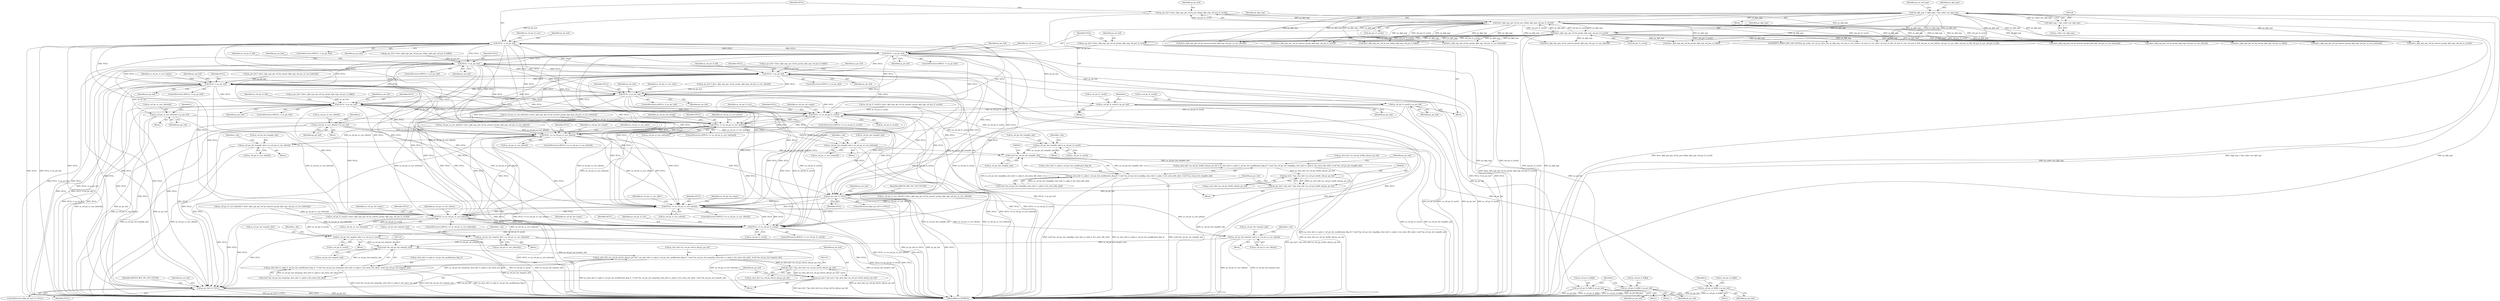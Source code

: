 digraph "0_Android_913d9e8d93d6b81bb8eac3fc2c1426651f5b259d_0@pointer" {
"1000517" [label="(Call,NULL != ps_pic_buf)"];
"1000540" [label="(Call,NULL != ps_pic_buf)"];
"1000517" [label="(Call,NULL != ps_pic_buf)"];
"1000509" [label="(Call,ps_pic_buf = ihevc_dpb_mgr_get_ref_by_poc_lsb(ps_dpb_mgr, ai4_poc_lt_curr[i]))"];
"1000511" [label="(Call,ihevc_dpb_mgr_get_ref_by_poc_lsb(ps_dpb_mgr, ai4_poc_lt_curr[i]))"];
"1000125" [label="(Call,*ps_dpb_mgr = (dpb_mgr_t *)ps_codec->pv_dpb_mgr)"];
"1000127" [label="(Call,(dpb_mgr_t *)ps_codec->pv_dpb_mgr)"];
"1000534" [label="(Call,ihevc_dpb_mgr_get_ref_by_poc(ps_dpb_mgr, ai4_poc_lt_curr[i]))"];
"1000532" [label="(Call,ps_pic_buf = ihevc_dpb_mgr_get_ref_by_poc(ps_dpb_mgr, ai4_poc_lt_curr[i]))"];
"1000525" [label="(Call,as_ref_pic_lt_curr[i] = ps_pic_buf)"];
"1000856" [label="(Call,NULL == as_ref_pic_lt_curr[i])"];
"1000772" [label="(Call,NULL == as_ref_pic_st_curr_before[i])"];
"1000787" [label="(Call,as_ref_pic_list_temp0[r_idx] = as_ref_pic_st_curr_before[i])"];
"1000918" [label="(Call,(void *)as_ref_pic_list_temp0[r_idx])"];
"1000893" [label="(Call,ps_slice_hdr->as_ref_pic_list0[r_idx].pv_pic_buf = ps_slice_hdr->s_rplm.i1_ref_pic_list_modification_flag_l0 ? (void *)as_ref_pic_list_temp0[ps_slice_hdr->s_rplm.i1_list_entry_l0[r_idx]] : (void *)as_ref_pic_list_temp0[r_idx])"];
"1000925" [label="(Call,(pic_buf_t *)ps_slice_hdr->as_ref_pic_list0[r_idx].pv_pic_buf)"];
"1000923" [label="(Call,ps_pic_buf = (pic_buf_t *)ps_slice_hdr->as_ref_pic_list0[r_idx].pv_pic_buf)"];
"1000935" [label="(Call,ps_pic_buf == NULL)"];
"1001007" [label="(Call,NULL == as_ref_pic_st_curr_after[i])"];
"1001022" [label="(Call,as_ref_pic_list_temp1[r_idx] = as_ref_pic_st_curr_after[i])"];
"1001153" [label="(Call,(void *)as_ref_pic_list_temp1[r_idx])"];
"1001128" [label="(Call,ps_slice_hdr->as_ref_pic_list1[r_idx].pv_pic_buf = ps_slice_hdr->s_rplm.i1_ref_pic_list_modification_flag_l1 ? (void *)as_ref_pic_list_temp1[ps_slice_hdr->s_rplm.i1_list_entry_l1[r_idx]] : (void *)as_ref_pic_list_temp1[r_idx])"];
"1001160" [label="(Call,(pic_buf_t *)ps_slice_hdr->as_ref_pic_list1[r_idx].pv_pic_buf)"];
"1001158" [label="(Call,ps_pic_buf = (pic_buf_t *)ps_slice_hdr->as_ref_pic_list1[r_idx].pv_pic_buf)"];
"1001170" [label="(Call,ps_pic_buf == NULL)"];
"1001136" [label="(Call,ps_slice_hdr->s_rplm.i1_ref_pic_list_modification_flag_l1 ? (void *)as_ref_pic_list_temp1[ps_slice_hdr->s_rplm.i1_list_entry_l1[r_idx]] : (void *)as_ref_pic_list_temp1[r_idx])"];
"1001049" [label="(Call,NULL == as_ref_pic_st_curr_before[i])"];
"1001064" [label="(Call,as_ref_pic_list_temp1[r_idx] = as_ref_pic_st_curr_before[i])"];
"1001091" [label="(Call,NULL == as_ref_pic_lt_curr[i])"];
"1001106" [label="(Call,as_ref_pic_list_temp1[r_idx] = as_ref_pic_lt_curr[i])"];
"1000901" [label="(Call,ps_slice_hdr->s_rplm.i1_ref_pic_list_modification_flag_l0 ? (void *)as_ref_pic_list_temp0[ps_slice_hdr->s_rplm.i1_list_entry_l0[r_idx]] : (void *)as_ref_pic_list_temp0[r_idx])"];
"1000814" [label="(Call,NULL == as_ref_pic_st_curr_after[i])"];
"1000829" [label="(Call,as_ref_pic_list_temp0[r_idx] = as_ref_pic_st_curr_after[i])"];
"1000871" [label="(Call,as_ref_pic_list_temp0[r_idx] = as_ref_pic_lt_curr[i])"];
"1000580" [label="(Call,NULL != ps_pic_buf)"];
"1000588" [label="(Call,as_ref_pic_lt_foll[i] = ps_pic_buf)"];
"1000603" [label="(Call,NULL != ps_pic_buf)"];
"1000611" [label="(Call,as_ref_pic_lt_foll[i] = ps_pic_buf)"];
"1000636" [label="(Call,NULL != ps_pic_buf)"];
"1000644" [label="(Call,as_ref_pic_st_curr_before[i] = ps_pic_buf)"];
"1000669" [label="(Call,NULL != ps_pic_buf)"];
"1000677" [label="(Call,as_ref_pic_st_curr_after[i] = ps_pic_buf)"];
"1000702" [label="(Call,NULL != ps_pic_buf)"];
"1000710" [label="(Call,as_ref_pic_st_foll[i] = ps_pic_buf)"];
"1000548" [label="(Call,as_ref_pic_lt_curr[i] = ps_pic_buf)"];
"1000679" [label="(Identifier,as_ref_pic_st_curr_after)"];
"1000539" [label="(ControlStructure,if(NULL != ps_pic_buf))"];
"1000516" [label="(ControlStructure,if(NULL != ps_pic_buf))"];
"1000660" [label="(Block,)"];
"1000927" [label="(Call,ps_slice_hdr->as_ref_pic_list0[r_idx].pv_pic_buf)"];
"1001006" [label="(ControlStructure,if(NULL == as_ref_pic_st_curr_after[i]))"];
"1001057" [label="(Identifier,as_ref_pic_st_curr_before)"];
"1000604" [label="(Identifier,NULL)"];
"1001055" [label="(Call,as_ref_pic_st_curr_before[i] = ihevc_dpb_mgr_get_ref_by_nearest_poc(ps_dpb_mgr, ai4_poc_st_curr_before[i]))"];
"1001099" [label="(Identifier,as_ref_pic_lt_curr)"];
"1001191" [label="(Call,DEBUG_PRINT_REF_LIST_POCS(i4_pic_order_cnt_val, ps_slice_hdr, ps_dpb_mgr, u4_num_st_curr_before, u4_num_st_curr_after, u4_num_st_foll, u4_num_lt_curr, u4_num_lt_foll, ai4_poc_st_curr_before, ai4_poc_st_curr_after, ai4_poc_st_foll, ai4_poc_lt_curr, ai4_poc_lt_foll))"];
"1001048" [label="(ControlStructure,if(NULL == as_ref_pic_st_curr_before[i]))"];
"1001026" [label="(Call,as_ref_pic_st_curr_after[i])"];
"1000668" [label="(ControlStructure,if(NULL != ps_pic_buf))"];
"1000714" [label="(Identifier,ps_pic_buf)"];
"1001066" [label="(Identifier,as_ref_pic_list_temp1)"];
"1000134" [label="(Identifier,ps_mv_buf_mgr)"];
"1000941" [label="(Identifier,ps_mv_buf)"];
"1000854" [label="(Block,)"];
"1000595" [label="(Call,ps_pic_buf = ihevc_dpb_mgr_get_ref_by_poc(ps_dpb_mgr, ai4_poc_lt_foll[i]))"];
"1000702" [label="(Call,NULL != ps_pic_buf)"];
"1000594" [label="(Block,)"];
"1000712" [label="(Identifier,as_ref_pic_st_foll)"];
"1000816" [label="(Call,as_ref_pic_st_curr_after[i])"];
"1001051" [label="(Call,as_ref_pic_st_curr_before[i])"];
"1000856" [label="(Call,NULL == as_ref_pic_lt_curr[i])"];
"1000512" [label="(Identifier,ps_dpb_mgr)"];
"1000782" [label="(Call,ihevc_dpb_mgr_get_ref_by_nearest_poc(ps_dpb_mgr, ai4_poc_st_curr_before[i]))"];
"1000934" [label="(ControlStructure,if(ps_pic_buf == NULL))"];
"1000659" [label="(Identifier,i)"];
"1000517" [label="(Call,NULL != ps_pic_buf)"];
"1001017" [label="(Call,ihevc_dpb_mgr_get_ref_by_nearest_poc(ps_dpb_mgr, ai4_poc_st_curr_after[i]))"];
"1000694" [label="(Call,ps_pic_buf = ihevc_dpb_mgr_get_ref_by_poc(ps_dpb_mgr, ai4_poc_st_foll[i]))"];
"1001136" [label="(Call,ps_slice_hdr->s_rplm.i1_ref_pic_list_modification_flag_l1 ? (void *)as_ref_pic_list_temp1[ps_slice_hdr->s_rplm.i1_list_entry_l1[r_idx]] : (void *)as_ref_pic_list_temp1[r_idx])"];
"1000581" [label="(Identifier,NULL)"];
"1000112" [label="(Block,)"];
"1001064" [label="(Call,as_ref_pic_list_temp1[r_idx] = as_ref_pic_st_curr_before[i])"];
"1000574" [label="(Call,ihevc_dpb_mgr_get_ref_by_poc_lsb(ps_dpb_mgr, ai4_poc_lt_foll[i]))"];
"1000500" [label="(Identifier,i)"];
"1000820" [label="(Call,as_ref_pic_st_curr_after[i] = ihevc_dpb_mgr_get_ref_by_nearest_poc(ps_dpb_mgr, ai4_poc_st_curr_after[i]))"];
"1001160" [label="(Call,(pic_buf_t *)ps_slice_hdr->as_ref_pic_list1[r_idx].pv_pic_buf)"];
"1001155" [label="(Call,as_ref_pic_list_temp1[r_idx])"];
"1000661" [label="(Call,ps_pic_buf = ihevc_dpb_mgr_get_ref_by_poc(ps_dpb_mgr, ai4_poc_st_curr_after[i]))"];
"1001158" [label="(Call,ps_pic_buf = (pic_buf_t *)ps_slice_hdr->as_ref_pic_list1[r_idx].pv_pic_buf)"];
"1000628" [label="(Call,ps_pic_buf = ihevc_dpb_mgr_get_ref_by_poc(ps_dpb_mgr, ai4_poc_st_curr_before[i]))"];
"1000704" [label="(Identifier,ps_pic_buf)"];
"1000638" [label="(Identifier,ps_pic_buf)"];
"1001097" [label="(Call,as_ref_pic_lt_curr[i] = ihevc_dpb_mgr_get_ref_by_nearest_poc(ps_dpb_mgr, ai4_poc_lt_curr[i]))"];
"1000571" [label="(Block,)"];
"1000644" [label="(Call,as_ref_pic_st_curr_before[i] = ps_pic_buf)"];
"1000935" [label="(Call,ps_pic_buf == NULL)"];
"1000701" [label="(ControlStructure,if(NULL != ps_pic_buf))"];
"1000871" [label="(Call,as_ref_pic_list_temp0[r_idx] = as_ref_pic_lt_curr[i])"];
"1000602" [label="(ControlStructure,if(NULL != ps_pic_buf))"];
"1000789" [label="(Identifier,as_ref_pic_list_temp0)"];
"1001049" [label="(Call,NULL == as_ref_pic_st_curr_before[i])"];
"1000540" [label="(Call,NULL != ps_pic_buf)"];
"1000508" [label="(Block,)"];
"1001091" [label="(Call,NULL == as_ref_pic_lt_curr[i])"];
"1001089" [label="(Block,)"];
"1000872" [label="(Call,as_ref_pic_list_temp0[r_idx])"];
"1000563" [label="(Identifier,i)"];
"1000864" [label="(Identifier,as_ref_pic_lt_curr)"];
"1000767" [label="(Identifier,r_idx)"];
"1000612" [label="(Call,as_ref_pic_lt_foll[i])"];
"1000937" [label="(Identifier,NULL)"];
"1000671" [label="(Identifier,ps_pic_buf)"];
"1000773" [label="(Identifier,NULL)"];
"1000579" [label="(ControlStructure,if(NULL != ps_pic_buf))"];
"1001086" [label="(Identifier,r_idx)"];
"1000693" [label="(Block,)"];
"1000526" [label="(Call,as_ref_pic_lt_curr[i])"];
"1000830" [label="(Call,as_ref_pic_list_temp0[r_idx])"];
"1001110" [label="(Call,as_ref_pic_lt_curr[i])"];
"1000780" [label="(Identifier,as_ref_pic_st_curr_before)"];
"1000851" [label="(Identifier,r_idx)"];
"1000920" [label="(Call,as_ref_pic_list_temp0[r_idx])"];
"1000592" [label="(Identifier,ps_pic_buf)"];
"1001162" [label="(Call,ps_slice_hdr->as_ref_pic_list1[r_idx].pv_pic_buf)"];
"1000597" [label="(Call,ihevc_dpb_mgr_get_ref_by_poc(ps_dpb_mgr, ai4_poc_lt_foll[i]))"];
"1000646" [label="(Identifier,as_ref_pic_st_curr_before)"];
"1000525" [label="(Call,as_ref_pic_lt_curr[i] = ps_pic_buf)"];
"1000813" [label="(ControlStructure,if(NULL == as_ref_pic_st_curr_after[i]))"];
"1000875" [label="(Call,as_ref_pic_lt_curr[i])"];
"1001090" [label="(ControlStructure,if(NULL == as_ref_pic_lt_curr[i]))"];
"1000894" [label="(Call,ps_slice_hdr->as_ref_pic_list0[r_idx].pv_pic_buf)"];
"1000939" [label="(Identifier,IHEVCD_REF_PIC_NOT_FOUND)"];
"1001065" [label="(Call,as_ref_pic_list_temp1[r_idx])"];
"1000692" [label="(Identifier,i)"];
"1000580" [label="(Call,NULL != ps_pic_buf)"];
"1000536" [label="(Call,ai4_poc_lt_curr[i])"];
"1000778" [label="(Call,as_ref_pic_st_curr_before[i] = ihevc_dpb_mgr_get_ref_by_nearest_poc(ps_dpb_mgr, ai4_poc_st_curr_before[i]))"];
"1001068" [label="(Call,as_ref_pic_st_curr_before[i])"];
"1001176" [label="(Identifier,ps_mv_buf)"];
"1000535" [label="(Identifier,ps_dpb_mgr)"];
"1000626" [label="(Identifier,i)"];
"1001047" [label="(Block,)"];
"1000670" [label="(Identifier,NULL)"];
"1000527" [label="(Identifier,as_ref_pic_lt_curr)"];
"1001002" [label="(Identifier,r_idx)"];
"1000533" [label="(Identifier,ps_pic_buf)"];
"1001128" [label="(Call,ps_slice_hdr->as_ref_pic_list1[r_idx].pv_pic_buf = ps_slice_hdr->s_rplm.i1_ref_pic_list_modification_flag_l1 ? (void *)as_ref_pic_list_temp1[ps_slice_hdr->s_rplm.i1_list_entry_l1[r_idx]] : (void *)as_ref_pic_list_temp1[r_idx])"];
"1000677" [label="(Call,as_ref_pic_st_curr_after[i] = ps_pic_buf)"];
"1000809" [label="(Identifier,r_idx)"];
"1000711" [label="(Call,as_ref_pic_st_foll[i])"];
"1001023" [label="(Call,as_ref_pic_list_temp1[r_idx])"];
"1000518" [label="(Identifier,NULL)"];
"1001108" [label="(Identifier,as_ref_pic_list_temp1)"];
"1001172" [label="(Identifier,NULL)"];
"1001106" [label="(Call,as_ref_pic_list_temp1[r_idx] = as_ref_pic_lt_curr[i])"];
"1000532" [label="(Call,ps_pic_buf = ihevc_dpb_mgr_get_ref_by_poc(ps_dpb_mgr, ai4_poc_lt_curr[i]))"];
"1001126" [label="(Block,)"];
"1000590" [label="(Identifier,as_ref_pic_lt_foll)"];
"1000548" [label="(Call,as_ref_pic_lt_curr[i] = ps_pic_buf)"];
"1001169" [label="(ControlStructure,if(ps_pic_buf == NULL))"];
"1000831" [label="(Identifier,as_ref_pic_list_temp0)"];
"1000588" [label="(Call,as_ref_pic_lt_foll[i] = ps_pic_buf)"];
"1000822" [label="(Identifier,as_ref_pic_st_curr_after)"];
"1000615" [label="(Identifier,ps_pic_buf)"];
"1000608" [label="(Identifier,ps_pic_buf)"];
"1000542" [label="(Identifier,ps_pic_buf)"];
"1000891" [label="(Block,)"];
"1001007" [label="(Call,NULL == as_ref_pic_st_curr_after[i])"];
"1000641" [label="(Identifier,ps_pic_buf)"];
"1000549" [label="(Call,as_ref_pic_lt_curr[i])"];
"1001050" [label="(Identifier,NULL)"];
"1000833" [label="(Call,as_ref_pic_st_curr_after[i])"];
"1000603" [label="(Call,NULL != ps_pic_buf)"];
"1000907" [label="(Call,(void *)as_ref_pic_list_temp0[ps_slice_hdr->s_rplm.i1_list_entry_l0[r_idx]])"];
"1000858" [label="(Call,as_ref_pic_lt_curr[i])"];
"1000531" [label="(Block,)"];
"1000572" [label="(Call,ps_pic_buf = ihevc_dpb_mgr_get_ref_by_poc_lsb(ps_dpb_mgr, ai4_poc_lt_foll[i]))"];
"1000901" [label="(Call,ps_slice_hdr->s_rplm.i1_ref_pic_list_modification_flag_l0 ? (void *)as_ref_pic_list_temp0[ps_slice_hdr->s_rplm.i1_list_entry_l0[r_idx]] : (void *)as_ref_pic_list_temp0[r_idx])"];
"1000924" [label="(Identifier,ps_pic_buf)"];
"1000814" [label="(Call,NULL == as_ref_pic_st_curr_after[i])"];
"1000637" [label="(Identifier,NULL)"];
"1000509" [label="(Call,ps_pic_buf = ihevc_dpb_mgr_get_ref_by_poc_lsb(ps_dpb_mgr, ai4_poc_lt_curr[i]))"];
"1000522" [label="(Identifier,ps_pic_buf)"];
"1000669" [label="(Call,NULL != ps_pic_buf)"];
"1000855" [label="(ControlStructure,if(NULL == as_ref_pic_lt_curr[i]))"];
"1000893" [label="(Call,ps_slice_hdr->as_ref_pic_list0[r_idx].pv_pic_buf = ps_slice_hdr->s_rplm.i1_ref_pic_list_modification_flag_l0 ? (void *)as_ref_pic_list_temp0[ps_slice_hdr->s_rplm.i1_list_entry_l0[r_idx]] : (void *)as_ref_pic_list_temp0[r_idx])"];
"1000902" [label="(Call,ps_slice_hdr->s_rplm.i1_ref_pic_list_modification_flag_l0)"];
"1000862" [label="(Call,as_ref_pic_lt_curr[i] = ihevc_dpb_mgr_get_ref_by_nearest_poc(ps_dpb_mgr, ai4_poc_lt_curr[i]))"];
"1000772" [label="(Call,NULL == as_ref_pic_st_curr_before[i])"];
"1000511" [label="(Call,ihevc_dpb_mgr_get_ref_by_poc_lsb(ps_dpb_mgr, ai4_poc_lt_curr[i]))"];
"1000857" [label="(Identifier,NULL)"];
"1000770" [label="(Block,)"];
"1000519" [label="(Identifier,ps_pic_buf)"];
"1001107" [label="(Call,as_ref_pic_list_temp1[r_idx])"];
"1000552" [label="(Identifier,ps_pic_buf)"];
"1000710" [label="(Call,as_ref_pic_st_foll[i] = ps_pic_buf)"];
"1000707" [label="(Identifier,ps_pic_buf)"];
"1000585" [label="(Identifier,ps_pic_buf)"];
"1001153" [label="(Call,(void *)as_ref_pic_list_temp1[r_idx])"];
"1000605" [label="(Identifier,ps_pic_buf)"];
"1000630" [label="(Call,ihevc_dpb_mgr_get_ref_by_poc(ps_dpb_mgr, ai4_poc_st_curr_before[i]))"];
"1000824" [label="(Call,ihevc_dpb_mgr_get_ref_by_nearest_poc(ps_dpb_mgr, ai4_poc_st_curr_after[i]))"];
"1000636" [label="(Call,NULL != ps_pic_buf)"];
"1000925" [label="(Call,(pic_buf_t *)ps_slice_hdr->as_ref_pic_list0[r_idx].pv_pic_buf)"];
"1000129" [label="(Call,ps_codec->pv_dpb_mgr)"];
"1001142" [label="(Call,(void *)as_ref_pic_list_temp1[ps_slice_hdr->s_rplm.i1_list_entry_l1[r_idx]])"];
"1000513" [label="(Call,ai4_poc_lt_curr[i])"];
"1000703" [label="(Identifier,NULL)"];
"1000534" [label="(Call,ihevc_dpb_mgr_get_ref_by_poc(ps_dpb_mgr, ai4_poc_lt_curr[i]))"];
"1001300" [label="(MethodReturn,WORD32)"];
"1001013" [label="(Call,as_ref_pic_st_curr_after[i] = ihevc_dpb_mgr_get_ref_by_nearest_poc(ps_dpb_mgr, ai4_poc_st_curr_after[i]))"];
"1000936" [label="(Identifier,ps_pic_buf)"];
"1001009" [label="(Call,as_ref_pic_st_curr_after[i])"];
"1000812" [label="(Block,)"];
"1001137" [label="(Call,ps_slice_hdr->s_rplm.i1_ref_pic_list_modification_flag_l1)"];
"1001024" [label="(Identifier,as_ref_pic_list_temp1)"];
"1000510" [label="(Identifier,ps_pic_buf)"];
"1000787" [label="(Call,as_ref_pic_list_temp0[r_idx] = as_ref_pic_st_curr_before[i])"];
"1000589" [label="(Call,as_ref_pic_lt_foll[i])"];
"1000771" [label="(ControlStructure,if(NULL == as_ref_pic_st_curr_before[i]))"];
"1000550" [label="(Identifier,as_ref_pic_lt_curr)"];
"1000529" [label="(Identifier,ps_pic_buf)"];
"1000611" [label="(Call,as_ref_pic_lt_foll[i] = ps_pic_buf)"];
"1001159" [label="(Identifier,ps_pic_buf)"];
"1000126" [label="(Identifier,ps_dpb_mgr)"];
"1001171" [label="(Identifier,ps_pic_buf)"];
"1000627" [label="(Block,)"];
"1000127" [label="(Call,(dpb_mgr_t *)ps_codec->pv_dpb_mgr)"];
"1001015" [label="(Identifier,as_ref_pic_st_curr_after)"];
"1000125" [label="(Call,*ps_dpb_mgr = (dpb_mgr_t *)ps_codec->pv_dpb_mgr)"];
"1000663" [label="(Call,ihevc_dpb_mgr_get_ref_by_poc(ps_dpb_mgr, ai4_poc_st_curr_after[i]))"];
"1001092" [label="(Identifier,NULL)"];
"1001101" [label="(Call,ihevc_dpb_mgr_get_ref_by_nearest_poc(ps_dpb_mgr, ai4_poc_lt_curr[i]))"];
"1001170" [label="(Call,ps_pic_buf == NULL)"];
"1001044" [label="(Identifier,r_idx)"];
"1001093" [label="(Call,as_ref_pic_lt_curr[i])"];
"1000674" [label="(Identifier,ps_pic_buf)"];
"1000645" [label="(Call,as_ref_pic_st_curr_before[i])"];
"1000873" [label="(Identifier,as_ref_pic_list_temp0)"];
"1000681" [label="(Identifier,ps_pic_buf)"];
"1000815" [label="(Identifier,NULL)"];
"1000866" [label="(Call,ihevc_dpb_mgr_get_ref_by_nearest_poc(ps_dpb_mgr, ai4_poc_lt_curr[i]))"];
"1000635" [label="(ControlStructure,if(NULL != ps_pic_buf))"];
"1000774" [label="(Call,as_ref_pic_st_curr_before[i])"];
"1001129" [label="(Call,ps_slice_hdr->as_ref_pic_list1[r_idx].pv_pic_buf)"];
"1000788" [label="(Call,as_ref_pic_list_temp0[r_idx])"];
"1000613" [label="(Identifier,as_ref_pic_lt_foll)"];
"1001059" [label="(Call,ihevc_dpb_mgr_get_ref_by_nearest_poc(ps_dpb_mgr, ai4_poc_st_curr_before[i]))"];
"1000918" [label="(Call,(void *)as_ref_pic_list_temp0[r_idx])"];
"1000829" [label="(Call,as_ref_pic_list_temp0[r_idx] = as_ref_pic_st_curr_after[i])"];
"1001022" [label="(Call,as_ref_pic_list_temp1[r_idx] = as_ref_pic_st_curr_after[i])"];
"1001005" [label="(Block,)"];
"1000545" [label="(Identifier,ps_pic_buf)"];
"1000696" [label="(Call,ihevc_dpb_mgr_get_ref_by_poc(ps_dpb_mgr, ai4_poc_st_foll[i]))"];
"1000923" [label="(Call,ps_pic_buf = (pic_buf_t *)ps_slice_hdr->as_ref_pic_list0[r_idx].pv_pic_buf)"];
"1001008" [label="(Identifier,NULL)"];
"1001174" [label="(Identifier,IHEVCD_REF_PIC_NOT_FOUND)"];
"1000648" [label="(Identifier,ps_pic_buf)"];
"1000678" [label="(Call,as_ref_pic_st_curr_after[i])"];
"1000791" [label="(Call,as_ref_pic_st_curr_before[i])"];
"1000541" [label="(Identifier,NULL)"];
"1000582" [label="(Identifier,ps_pic_buf)"];
"1000517" -> "1000516"  [label="AST: "];
"1000517" -> "1000519"  [label="CFG: "];
"1000518" -> "1000517"  [label="AST: "];
"1000519" -> "1000517"  [label="AST: "];
"1000522" -> "1000517"  [label="CFG: "];
"1000527" -> "1000517"  [label="CFG: "];
"1000517" -> "1001300"  [label="DDG: NULL"];
"1000517" -> "1001300"  [label="DDG: NULL != ps_pic_buf"];
"1000540" -> "1000517"  [label="DDG: NULL"];
"1000509" -> "1000517"  [label="DDG: ps_pic_buf"];
"1000517" -> "1000525"  [label="DDG: ps_pic_buf"];
"1000517" -> "1000540"  [label="DDG: NULL"];
"1000517" -> "1000580"  [label="DDG: NULL"];
"1000517" -> "1000603"  [label="DDG: NULL"];
"1000517" -> "1000636"  [label="DDG: NULL"];
"1000517" -> "1000669"  [label="DDG: NULL"];
"1000517" -> "1000702"  [label="DDG: NULL"];
"1000517" -> "1000772"  [label="DDG: NULL"];
"1000517" -> "1000814"  [label="DDG: NULL"];
"1000517" -> "1000856"  [label="DDG: NULL"];
"1000517" -> "1000935"  [label="DDG: NULL"];
"1000517" -> "1001007"  [label="DDG: NULL"];
"1000517" -> "1001049"  [label="DDG: NULL"];
"1000517" -> "1001091"  [label="DDG: NULL"];
"1000517" -> "1001170"  [label="DDG: NULL"];
"1000540" -> "1000539"  [label="AST: "];
"1000540" -> "1000542"  [label="CFG: "];
"1000541" -> "1000540"  [label="AST: "];
"1000542" -> "1000540"  [label="AST: "];
"1000545" -> "1000540"  [label="CFG: "];
"1000550" -> "1000540"  [label="CFG: "];
"1000540" -> "1001300"  [label="DDG: NULL != ps_pic_buf"];
"1000540" -> "1001300"  [label="DDG: NULL"];
"1000532" -> "1000540"  [label="DDG: ps_pic_buf"];
"1000540" -> "1000548"  [label="DDG: ps_pic_buf"];
"1000540" -> "1000580"  [label="DDG: NULL"];
"1000540" -> "1000603"  [label="DDG: NULL"];
"1000540" -> "1000636"  [label="DDG: NULL"];
"1000540" -> "1000669"  [label="DDG: NULL"];
"1000540" -> "1000702"  [label="DDG: NULL"];
"1000540" -> "1000772"  [label="DDG: NULL"];
"1000540" -> "1000814"  [label="DDG: NULL"];
"1000540" -> "1000856"  [label="DDG: NULL"];
"1000540" -> "1000935"  [label="DDG: NULL"];
"1000540" -> "1001007"  [label="DDG: NULL"];
"1000540" -> "1001049"  [label="DDG: NULL"];
"1000540" -> "1001091"  [label="DDG: NULL"];
"1000540" -> "1001170"  [label="DDG: NULL"];
"1000509" -> "1000508"  [label="AST: "];
"1000509" -> "1000511"  [label="CFG: "];
"1000510" -> "1000509"  [label="AST: "];
"1000511" -> "1000509"  [label="AST: "];
"1000518" -> "1000509"  [label="CFG: "];
"1000509" -> "1001300"  [label="DDG: ihevc_dpb_mgr_get_ref_by_poc_lsb(ps_dpb_mgr, ai4_poc_lt_curr[i])"];
"1000511" -> "1000509"  [label="DDG: ps_dpb_mgr"];
"1000511" -> "1000509"  [label="DDG: ai4_poc_lt_curr[i]"];
"1000511" -> "1000513"  [label="CFG: "];
"1000512" -> "1000511"  [label="AST: "];
"1000513" -> "1000511"  [label="AST: "];
"1000511" -> "1001300"  [label="DDG: ai4_poc_lt_curr[i]"];
"1000511" -> "1001300"  [label="DDG: ps_dpb_mgr"];
"1000125" -> "1000511"  [label="DDG: ps_dpb_mgr"];
"1000534" -> "1000511"  [label="DDG: ps_dpb_mgr"];
"1000534" -> "1000511"  [label="DDG: ai4_poc_lt_curr[i]"];
"1000511" -> "1000534"  [label="DDG: ps_dpb_mgr"];
"1000511" -> "1000534"  [label="DDG: ai4_poc_lt_curr[i]"];
"1000511" -> "1000574"  [label="DDG: ps_dpb_mgr"];
"1000511" -> "1000597"  [label="DDG: ps_dpb_mgr"];
"1000511" -> "1000630"  [label="DDG: ps_dpb_mgr"];
"1000511" -> "1000663"  [label="DDG: ps_dpb_mgr"];
"1000511" -> "1000696"  [label="DDG: ps_dpb_mgr"];
"1000511" -> "1000782"  [label="DDG: ps_dpb_mgr"];
"1000511" -> "1000824"  [label="DDG: ps_dpb_mgr"];
"1000511" -> "1000866"  [label="DDG: ps_dpb_mgr"];
"1000511" -> "1000866"  [label="DDG: ai4_poc_lt_curr[i]"];
"1000511" -> "1001017"  [label="DDG: ps_dpb_mgr"];
"1000511" -> "1001059"  [label="DDG: ps_dpb_mgr"];
"1000511" -> "1001101"  [label="DDG: ps_dpb_mgr"];
"1000511" -> "1001101"  [label="DDG: ai4_poc_lt_curr[i]"];
"1000511" -> "1001191"  [label="DDG: ps_dpb_mgr"];
"1000511" -> "1001191"  [label="DDG: ai4_poc_lt_curr[i]"];
"1000125" -> "1000112"  [label="AST: "];
"1000125" -> "1000127"  [label="CFG: "];
"1000126" -> "1000125"  [label="AST: "];
"1000127" -> "1000125"  [label="AST: "];
"1000134" -> "1000125"  [label="CFG: "];
"1000125" -> "1001300"  [label="DDG: ps_dpb_mgr"];
"1000125" -> "1001300"  [label="DDG: (dpb_mgr_t *)ps_codec->pv_dpb_mgr"];
"1000127" -> "1000125"  [label="DDG: ps_codec->pv_dpb_mgr"];
"1000125" -> "1000534"  [label="DDG: ps_dpb_mgr"];
"1000125" -> "1000574"  [label="DDG: ps_dpb_mgr"];
"1000125" -> "1000597"  [label="DDG: ps_dpb_mgr"];
"1000125" -> "1000630"  [label="DDG: ps_dpb_mgr"];
"1000125" -> "1000663"  [label="DDG: ps_dpb_mgr"];
"1000125" -> "1000696"  [label="DDG: ps_dpb_mgr"];
"1000125" -> "1000782"  [label="DDG: ps_dpb_mgr"];
"1000125" -> "1000824"  [label="DDG: ps_dpb_mgr"];
"1000125" -> "1000866"  [label="DDG: ps_dpb_mgr"];
"1000125" -> "1001017"  [label="DDG: ps_dpb_mgr"];
"1000125" -> "1001059"  [label="DDG: ps_dpb_mgr"];
"1000125" -> "1001101"  [label="DDG: ps_dpb_mgr"];
"1000125" -> "1001191"  [label="DDG: ps_dpb_mgr"];
"1000127" -> "1000129"  [label="CFG: "];
"1000128" -> "1000127"  [label="AST: "];
"1000129" -> "1000127"  [label="AST: "];
"1000127" -> "1001300"  [label="DDG: ps_codec->pv_dpb_mgr"];
"1000534" -> "1000532"  [label="AST: "];
"1000534" -> "1000536"  [label="CFG: "];
"1000535" -> "1000534"  [label="AST: "];
"1000536" -> "1000534"  [label="AST: "];
"1000532" -> "1000534"  [label="CFG: "];
"1000534" -> "1001300"  [label="DDG: ai4_poc_lt_curr[i]"];
"1000534" -> "1001300"  [label="DDG: ps_dpb_mgr"];
"1000534" -> "1000532"  [label="DDG: ps_dpb_mgr"];
"1000534" -> "1000532"  [label="DDG: ai4_poc_lt_curr[i]"];
"1000534" -> "1000574"  [label="DDG: ps_dpb_mgr"];
"1000534" -> "1000597"  [label="DDG: ps_dpb_mgr"];
"1000534" -> "1000630"  [label="DDG: ps_dpb_mgr"];
"1000534" -> "1000663"  [label="DDG: ps_dpb_mgr"];
"1000534" -> "1000696"  [label="DDG: ps_dpb_mgr"];
"1000534" -> "1000782"  [label="DDG: ps_dpb_mgr"];
"1000534" -> "1000824"  [label="DDG: ps_dpb_mgr"];
"1000534" -> "1000866"  [label="DDG: ps_dpb_mgr"];
"1000534" -> "1000866"  [label="DDG: ai4_poc_lt_curr[i]"];
"1000534" -> "1001017"  [label="DDG: ps_dpb_mgr"];
"1000534" -> "1001059"  [label="DDG: ps_dpb_mgr"];
"1000534" -> "1001101"  [label="DDG: ps_dpb_mgr"];
"1000534" -> "1001101"  [label="DDG: ai4_poc_lt_curr[i]"];
"1000534" -> "1001191"  [label="DDG: ps_dpb_mgr"];
"1000534" -> "1001191"  [label="DDG: ai4_poc_lt_curr[i]"];
"1000532" -> "1000531"  [label="AST: "];
"1000533" -> "1000532"  [label="AST: "];
"1000541" -> "1000532"  [label="CFG: "];
"1000532" -> "1001300"  [label="DDG: ihevc_dpb_mgr_get_ref_by_poc(ps_dpb_mgr, ai4_poc_lt_curr[i])"];
"1000525" -> "1000508"  [label="AST: "];
"1000525" -> "1000529"  [label="CFG: "];
"1000526" -> "1000525"  [label="AST: "];
"1000529" -> "1000525"  [label="AST: "];
"1000500" -> "1000525"  [label="CFG: "];
"1000525" -> "1001300"  [label="DDG: as_ref_pic_lt_curr[i]"];
"1000525" -> "1001300"  [label="DDG: ps_pic_buf"];
"1000525" -> "1000856"  [label="DDG: as_ref_pic_lt_curr[i]"];
"1000525" -> "1001091"  [label="DDG: as_ref_pic_lt_curr[i]"];
"1000856" -> "1000855"  [label="AST: "];
"1000856" -> "1000858"  [label="CFG: "];
"1000857" -> "1000856"  [label="AST: "];
"1000858" -> "1000856"  [label="AST: "];
"1000864" -> "1000856"  [label="CFG: "];
"1000873" -> "1000856"  [label="CFG: "];
"1000856" -> "1001300"  [label="DDG: NULL"];
"1000856" -> "1001300"  [label="DDG: NULL == as_ref_pic_lt_curr[i]"];
"1000856" -> "1000772"  [label="DDG: NULL"];
"1000856" -> "1000814"  [label="DDG: NULL"];
"1000636" -> "1000856"  [label="DDG: NULL"];
"1000814" -> "1000856"  [label="DDG: NULL"];
"1000580" -> "1000856"  [label="DDG: NULL"];
"1000702" -> "1000856"  [label="DDG: NULL"];
"1000772" -> "1000856"  [label="DDG: NULL"];
"1000669" -> "1000856"  [label="DDG: NULL"];
"1000603" -> "1000856"  [label="DDG: NULL"];
"1000548" -> "1000856"  [label="DDG: as_ref_pic_lt_curr[i]"];
"1000862" -> "1000856"  [label="DDG: as_ref_pic_lt_curr[i]"];
"1000856" -> "1000871"  [label="DDG: as_ref_pic_lt_curr[i]"];
"1000856" -> "1000935"  [label="DDG: NULL"];
"1000856" -> "1001007"  [label="DDG: NULL"];
"1000856" -> "1001049"  [label="DDG: NULL"];
"1000856" -> "1001091"  [label="DDG: NULL"];
"1000856" -> "1001091"  [label="DDG: as_ref_pic_lt_curr[i]"];
"1000856" -> "1001170"  [label="DDG: NULL"];
"1000772" -> "1000771"  [label="AST: "];
"1000772" -> "1000774"  [label="CFG: "];
"1000773" -> "1000772"  [label="AST: "];
"1000774" -> "1000772"  [label="AST: "];
"1000780" -> "1000772"  [label="CFG: "];
"1000789" -> "1000772"  [label="CFG: "];
"1000772" -> "1001300"  [label="DDG: NULL"];
"1000772" -> "1001300"  [label="DDG: NULL == as_ref_pic_st_curr_before[i]"];
"1000636" -> "1000772"  [label="DDG: NULL"];
"1000814" -> "1000772"  [label="DDG: NULL"];
"1000580" -> "1000772"  [label="DDG: NULL"];
"1000702" -> "1000772"  [label="DDG: NULL"];
"1000669" -> "1000772"  [label="DDG: NULL"];
"1000603" -> "1000772"  [label="DDG: NULL"];
"1000644" -> "1000772"  [label="DDG: as_ref_pic_st_curr_before[i]"];
"1000778" -> "1000772"  [label="DDG: as_ref_pic_st_curr_before[i]"];
"1000772" -> "1000787"  [label="DDG: as_ref_pic_st_curr_before[i]"];
"1000772" -> "1000814"  [label="DDG: NULL"];
"1000772" -> "1000935"  [label="DDG: NULL"];
"1000772" -> "1001007"  [label="DDG: NULL"];
"1000772" -> "1001049"  [label="DDG: NULL"];
"1000772" -> "1001049"  [label="DDG: as_ref_pic_st_curr_before[i]"];
"1000772" -> "1001091"  [label="DDG: NULL"];
"1000772" -> "1001170"  [label="DDG: NULL"];
"1000787" -> "1000770"  [label="AST: "];
"1000787" -> "1000791"  [label="CFG: "];
"1000788" -> "1000787"  [label="AST: "];
"1000791" -> "1000787"  [label="AST: "];
"1000767" -> "1000787"  [label="CFG: "];
"1000787" -> "1001300"  [label="DDG: as_ref_pic_st_curr_before[i]"];
"1000787" -> "1001300"  [label="DDG: as_ref_pic_list_temp0[r_idx]"];
"1000778" -> "1000787"  [label="DDG: as_ref_pic_st_curr_before[i]"];
"1000787" -> "1000918"  [label="DDG: as_ref_pic_list_temp0[r_idx]"];
"1000918" -> "1000901"  [label="AST: "];
"1000918" -> "1000920"  [label="CFG: "];
"1000919" -> "1000918"  [label="AST: "];
"1000920" -> "1000918"  [label="AST: "];
"1000901" -> "1000918"  [label="CFG: "];
"1000918" -> "1001300"  [label="DDG: as_ref_pic_list_temp0[r_idx]"];
"1000918" -> "1000893"  [label="DDG: as_ref_pic_list_temp0[r_idx]"];
"1000918" -> "1000901"  [label="DDG: as_ref_pic_list_temp0[r_idx]"];
"1000829" -> "1000918"  [label="DDG: as_ref_pic_list_temp0[r_idx]"];
"1000871" -> "1000918"  [label="DDG: as_ref_pic_list_temp0[r_idx]"];
"1000893" -> "1000891"  [label="AST: "];
"1000893" -> "1000901"  [label="CFG: "];
"1000894" -> "1000893"  [label="AST: "];
"1000901" -> "1000893"  [label="AST: "];
"1000924" -> "1000893"  [label="CFG: "];
"1000893" -> "1001300"  [label="DDG: ps_slice_hdr->s_rplm.i1_ref_pic_list_modification_flag_l0 ? (void *)as_ref_pic_list_temp0[ps_slice_hdr->s_rplm.i1_list_entry_l0[r_idx]] : (void *)as_ref_pic_list_temp0[r_idx]"];
"1000907" -> "1000893"  [label="DDG: as_ref_pic_list_temp0[ps_slice_hdr->s_rplm.i1_list_entry_l0[r_idx]]"];
"1000893" -> "1000925"  [label="DDG: ps_slice_hdr->as_ref_pic_list0[r_idx].pv_pic_buf"];
"1000925" -> "1000923"  [label="AST: "];
"1000925" -> "1000927"  [label="CFG: "];
"1000926" -> "1000925"  [label="AST: "];
"1000927" -> "1000925"  [label="AST: "];
"1000923" -> "1000925"  [label="CFG: "];
"1000925" -> "1001300"  [label="DDG: ps_slice_hdr->as_ref_pic_list0[r_idx].pv_pic_buf"];
"1000925" -> "1000923"  [label="DDG: ps_slice_hdr->as_ref_pic_list0[r_idx].pv_pic_buf"];
"1000923" -> "1000891"  [label="AST: "];
"1000924" -> "1000923"  [label="AST: "];
"1000936" -> "1000923"  [label="CFG: "];
"1000923" -> "1001300"  [label="DDG: (pic_buf_t *)ps_slice_hdr->as_ref_pic_list0[r_idx].pv_pic_buf"];
"1000923" -> "1000935"  [label="DDG: ps_pic_buf"];
"1000935" -> "1000934"  [label="AST: "];
"1000935" -> "1000937"  [label="CFG: "];
"1000936" -> "1000935"  [label="AST: "];
"1000937" -> "1000935"  [label="AST: "];
"1000939" -> "1000935"  [label="CFG: "];
"1000941" -> "1000935"  [label="CFG: "];
"1000935" -> "1001300"  [label="DDG: ps_pic_buf == NULL"];
"1000935" -> "1001300"  [label="DDG: ps_pic_buf"];
"1000935" -> "1001300"  [label="DDG: NULL"];
"1000636" -> "1000935"  [label="DDG: NULL"];
"1000814" -> "1000935"  [label="DDG: NULL"];
"1000580" -> "1000935"  [label="DDG: NULL"];
"1000702" -> "1000935"  [label="DDG: NULL"];
"1000669" -> "1000935"  [label="DDG: NULL"];
"1000603" -> "1000935"  [label="DDG: NULL"];
"1000935" -> "1001007"  [label="DDG: NULL"];
"1000935" -> "1001049"  [label="DDG: NULL"];
"1000935" -> "1001091"  [label="DDG: NULL"];
"1000935" -> "1001170"  [label="DDG: NULL"];
"1001007" -> "1001006"  [label="AST: "];
"1001007" -> "1001009"  [label="CFG: "];
"1001008" -> "1001007"  [label="AST: "];
"1001009" -> "1001007"  [label="AST: "];
"1001015" -> "1001007"  [label="CFG: "];
"1001024" -> "1001007"  [label="CFG: "];
"1001007" -> "1001300"  [label="DDG: NULL"];
"1001007" -> "1001300"  [label="DDG: NULL == as_ref_pic_st_curr_after[i]"];
"1000814" -> "1001007"  [label="DDG: NULL"];
"1000814" -> "1001007"  [label="DDG: as_ref_pic_st_curr_after[i]"];
"1000580" -> "1001007"  [label="DDG: NULL"];
"1001091" -> "1001007"  [label="DDG: NULL"];
"1000702" -> "1001007"  [label="DDG: NULL"];
"1001049" -> "1001007"  [label="DDG: NULL"];
"1000636" -> "1001007"  [label="DDG: NULL"];
"1000669" -> "1001007"  [label="DDG: NULL"];
"1000603" -> "1001007"  [label="DDG: NULL"];
"1000677" -> "1001007"  [label="DDG: as_ref_pic_st_curr_after[i]"];
"1001013" -> "1001007"  [label="DDG: as_ref_pic_st_curr_after[i]"];
"1000820" -> "1001007"  [label="DDG: as_ref_pic_st_curr_after[i]"];
"1001007" -> "1001022"  [label="DDG: as_ref_pic_st_curr_after[i]"];
"1001007" -> "1001049"  [label="DDG: NULL"];
"1001007" -> "1001091"  [label="DDG: NULL"];
"1001007" -> "1001170"  [label="DDG: NULL"];
"1001022" -> "1001005"  [label="AST: "];
"1001022" -> "1001026"  [label="CFG: "];
"1001023" -> "1001022"  [label="AST: "];
"1001026" -> "1001022"  [label="AST: "];
"1001002" -> "1001022"  [label="CFG: "];
"1001022" -> "1001300"  [label="DDG: as_ref_pic_st_curr_after[i]"];
"1001022" -> "1001300"  [label="DDG: as_ref_pic_list_temp1[r_idx]"];
"1001013" -> "1001022"  [label="DDG: as_ref_pic_st_curr_after[i]"];
"1001022" -> "1001153"  [label="DDG: as_ref_pic_list_temp1[r_idx]"];
"1001153" -> "1001136"  [label="AST: "];
"1001153" -> "1001155"  [label="CFG: "];
"1001154" -> "1001153"  [label="AST: "];
"1001155" -> "1001153"  [label="AST: "];
"1001136" -> "1001153"  [label="CFG: "];
"1001153" -> "1001300"  [label="DDG: as_ref_pic_list_temp1[r_idx]"];
"1001153" -> "1001128"  [label="DDG: as_ref_pic_list_temp1[r_idx]"];
"1001153" -> "1001136"  [label="DDG: as_ref_pic_list_temp1[r_idx]"];
"1001064" -> "1001153"  [label="DDG: as_ref_pic_list_temp1[r_idx]"];
"1001106" -> "1001153"  [label="DDG: as_ref_pic_list_temp1[r_idx]"];
"1001128" -> "1001126"  [label="AST: "];
"1001128" -> "1001136"  [label="CFG: "];
"1001129" -> "1001128"  [label="AST: "];
"1001136" -> "1001128"  [label="AST: "];
"1001159" -> "1001128"  [label="CFG: "];
"1001128" -> "1001300"  [label="DDG: ps_slice_hdr->s_rplm.i1_ref_pic_list_modification_flag_l1 ? (void *)as_ref_pic_list_temp1[ps_slice_hdr->s_rplm.i1_list_entry_l1[r_idx]] : (void *)as_ref_pic_list_temp1[r_idx]"];
"1001142" -> "1001128"  [label="DDG: as_ref_pic_list_temp1[ps_slice_hdr->s_rplm.i1_list_entry_l1[r_idx]]"];
"1001128" -> "1001160"  [label="DDG: ps_slice_hdr->as_ref_pic_list1[r_idx].pv_pic_buf"];
"1001160" -> "1001158"  [label="AST: "];
"1001160" -> "1001162"  [label="CFG: "];
"1001161" -> "1001160"  [label="AST: "];
"1001162" -> "1001160"  [label="AST: "];
"1001158" -> "1001160"  [label="CFG: "];
"1001160" -> "1001300"  [label="DDG: ps_slice_hdr->as_ref_pic_list1[r_idx].pv_pic_buf"];
"1001160" -> "1001158"  [label="DDG: ps_slice_hdr->as_ref_pic_list1[r_idx].pv_pic_buf"];
"1001158" -> "1001126"  [label="AST: "];
"1001159" -> "1001158"  [label="AST: "];
"1001171" -> "1001158"  [label="CFG: "];
"1001158" -> "1001300"  [label="DDG: (pic_buf_t *)ps_slice_hdr->as_ref_pic_list1[r_idx].pv_pic_buf"];
"1001158" -> "1001170"  [label="DDG: ps_pic_buf"];
"1001170" -> "1001169"  [label="AST: "];
"1001170" -> "1001172"  [label="CFG: "];
"1001171" -> "1001170"  [label="AST: "];
"1001172" -> "1001170"  [label="AST: "];
"1001174" -> "1001170"  [label="CFG: "];
"1001176" -> "1001170"  [label="CFG: "];
"1001170" -> "1001300"  [label="DDG: ps_pic_buf == NULL"];
"1001170" -> "1001300"  [label="DDG: NULL"];
"1001170" -> "1001300"  [label="DDG: ps_pic_buf"];
"1000814" -> "1001170"  [label="DDG: NULL"];
"1000580" -> "1001170"  [label="DDG: NULL"];
"1001091" -> "1001170"  [label="DDG: NULL"];
"1000702" -> "1001170"  [label="DDG: NULL"];
"1001049" -> "1001170"  [label="DDG: NULL"];
"1000636" -> "1001170"  [label="DDG: NULL"];
"1000669" -> "1001170"  [label="DDG: NULL"];
"1000603" -> "1001170"  [label="DDG: NULL"];
"1001136" -> "1001142"  [label="CFG: "];
"1001137" -> "1001136"  [label="AST: "];
"1001142" -> "1001136"  [label="AST: "];
"1001136" -> "1001300"  [label="DDG: ps_slice_hdr->s_rplm.i1_ref_pic_list_modification_flag_l1"];
"1001136" -> "1001300"  [label="DDG: (void *)as_ref_pic_list_temp1[ps_slice_hdr->s_rplm.i1_list_entry_l1[r_idx]]"];
"1001136" -> "1001300"  [label="DDG: (void *)as_ref_pic_list_temp1[r_idx]"];
"1001142" -> "1001136"  [label="DDG: as_ref_pic_list_temp1[ps_slice_hdr->s_rplm.i1_list_entry_l1[r_idx]]"];
"1001049" -> "1001048"  [label="AST: "];
"1001049" -> "1001051"  [label="CFG: "];
"1001050" -> "1001049"  [label="AST: "];
"1001051" -> "1001049"  [label="AST: "];
"1001057" -> "1001049"  [label="CFG: "];
"1001066" -> "1001049"  [label="CFG: "];
"1001049" -> "1001300"  [label="DDG: NULL == as_ref_pic_st_curr_before[i]"];
"1001049" -> "1001300"  [label="DDG: NULL"];
"1000814" -> "1001049"  [label="DDG: NULL"];
"1000580" -> "1001049"  [label="DDG: NULL"];
"1001091" -> "1001049"  [label="DDG: NULL"];
"1000702" -> "1001049"  [label="DDG: NULL"];
"1000636" -> "1001049"  [label="DDG: NULL"];
"1000669" -> "1001049"  [label="DDG: NULL"];
"1000603" -> "1001049"  [label="DDG: NULL"];
"1000644" -> "1001049"  [label="DDG: as_ref_pic_st_curr_before[i]"];
"1000778" -> "1001049"  [label="DDG: as_ref_pic_st_curr_before[i]"];
"1001055" -> "1001049"  [label="DDG: as_ref_pic_st_curr_before[i]"];
"1001049" -> "1001064"  [label="DDG: as_ref_pic_st_curr_before[i]"];
"1001049" -> "1001091"  [label="DDG: NULL"];
"1001064" -> "1001047"  [label="AST: "];
"1001064" -> "1001068"  [label="CFG: "];
"1001065" -> "1001064"  [label="AST: "];
"1001068" -> "1001064"  [label="AST: "];
"1001044" -> "1001064"  [label="CFG: "];
"1001064" -> "1001300"  [label="DDG: as_ref_pic_list_temp1[r_idx]"];
"1001064" -> "1001300"  [label="DDG: as_ref_pic_st_curr_before[i]"];
"1001055" -> "1001064"  [label="DDG: as_ref_pic_st_curr_before[i]"];
"1001091" -> "1001090"  [label="AST: "];
"1001091" -> "1001093"  [label="CFG: "];
"1001092" -> "1001091"  [label="AST: "];
"1001093" -> "1001091"  [label="AST: "];
"1001099" -> "1001091"  [label="CFG: "];
"1001108" -> "1001091"  [label="CFG: "];
"1001091" -> "1001300"  [label="DDG: NULL == as_ref_pic_lt_curr[i]"];
"1001091" -> "1001300"  [label="DDG: NULL"];
"1000814" -> "1001091"  [label="DDG: NULL"];
"1000580" -> "1001091"  [label="DDG: NULL"];
"1000702" -> "1001091"  [label="DDG: NULL"];
"1000636" -> "1001091"  [label="DDG: NULL"];
"1000669" -> "1001091"  [label="DDG: NULL"];
"1000603" -> "1001091"  [label="DDG: NULL"];
"1000548" -> "1001091"  [label="DDG: as_ref_pic_lt_curr[i]"];
"1001097" -> "1001091"  [label="DDG: as_ref_pic_lt_curr[i]"];
"1000862" -> "1001091"  [label="DDG: as_ref_pic_lt_curr[i]"];
"1001091" -> "1001106"  [label="DDG: as_ref_pic_lt_curr[i]"];
"1001106" -> "1001089"  [label="AST: "];
"1001106" -> "1001110"  [label="CFG: "];
"1001107" -> "1001106"  [label="AST: "];
"1001110" -> "1001106"  [label="AST: "];
"1001086" -> "1001106"  [label="CFG: "];
"1001106" -> "1001300"  [label="DDG: as_ref_pic_lt_curr[i]"];
"1001106" -> "1001300"  [label="DDG: as_ref_pic_list_temp1[r_idx]"];
"1001097" -> "1001106"  [label="DDG: as_ref_pic_lt_curr[i]"];
"1000901" -> "1000907"  [label="CFG: "];
"1000902" -> "1000901"  [label="AST: "];
"1000907" -> "1000901"  [label="AST: "];
"1000901" -> "1001300"  [label="DDG: (void *)as_ref_pic_list_temp0[r_idx]"];
"1000901" -> "1001300"  [label="DDG: (void *)as_ref_pic_list_temp0[ps_slice_hdr->s_rplm.i1_list_entry_l0[r_idx]]"];
"1000901" -> "1001300"  [label="DDG: ps_slice_hdr->s_rplm.i1_ref_pic_list_modification_flag_l0"];
"1000907" -> "1000901"  [label="DDG: as_ref_pic_list_temp0[ps_slice_hdr->s_rplm.i1_list_entry_l0[r_idx]]"];
"1000814" -> "1000813"  [label="AST: "];
"1000814" -> "1000816"  [label="CFG: "];
"1000815" -> "1000814"  [label="AST: "];
"1000816" -> "1000814"  [label="AST: "];
"1000822" -> "1000814"  [label="CFG: "];
"1000831" -> "1000814"  [label="CFG: "];
"1000814" -> "1001300"  [label="DDG: NULL == as_ref_pic_st_curr_after[i]"];
"1000814" -> "1001300"  [label="DDG: NULL"];
"1000636" -> "1000814"  [label="DDG: NULL"];
"1000580" -> "1000814"  [label="DDG: NULL"];
"1000702" -> "1000814"  [label="DDG: NULL"];
"1000669" -> "1000814"  [label="DDG: NULL"];
"1000603" -> "1000814"  [label="DDG: NULL"];
"1000677" -> "1000814"  [label="DDG: as_ref_pic_st_curr_after[i]"];
"1000820" -> "1000814"  [label="DDG: as_ref_pic_st_curr_after[i]"];
"1000814" -> "1000829"  [label="DDG: as_ref_pic_st_curr_after[i]"];
"1000829" -> "1000812"  [label="AST: "];
"1000829" -> "1000833"  [label="CFG: "];
"1000830" -> "1000829"  [label="AST: "];
"1000833" -> "1000829"  [label="AST: "];
"1000809" -> "1000829"  [label="CFG: "];
"1000829" -> "1001300"  [label="DDG: as_ref_pic_list_temp0[r_idx]"];
"1000829" -> "1001300"  [label="DDG: as_ref_pic_st_curr_after[i]"];
"1000820" -> "1000829"  [label="DDG: as_ref_pic_st_curr_after[i]"];
"1000871" -> "1000854"  [label="AST: "];
"1000871" -> "1000875"  [label="CFG: "];
"1000872" -> "1000871"  [label="AST: "];
"1000875" -> "1000871"  [label="AST: "];
"1000851" -> "1000871"  [label="CFG: "];
"1000871" -> "1001300"  [label="DDG: as_ref_pic_list_temp0[r_idx]"];
"1000871" -> "1001300"  [label="DDG: as_ref_pic_lt_curr[i]"];
"1000862" -> "1000871"  [label="DDG: as_ref_pic_lt_curr[i]"];
"1000580" -> "1000579"  [label="AST: "];
"1000580" -> "1000582"  [label="CFG: "];
"1000581" -> "1000580"  [label="AST: "];
"1000582" -> "1000580"  [label="AST: "];
"1000585" -> "1000580"  [label="CFG: "];
"1000590" -> "1000580"  [label="CFG: "];
"1000580" -> "1001300"  [label="DDG: NULL != ps_pic_buf"];
"1000580" -> "1001300"  [label="DDG: NULL"];
"1000603" -> "1000580"  [label="DDG: NULL"];
"1000572" -> "1000580"  [label="DDG: ps_pic_buf"];
"1000580" -> "1000588"  [label="DDG: ps_pic_buf"];
"1000580" -> "1000603"  [label="DDG: NULL"];
"1000580" -> "1000636"  [label="DDG: NULL"];
"1000580" -> "1000669"  [label="DDG: NULL"];
"1000580" -> "1000702"  [label="DDG: NULL"];
"1000588" -> "1000571"  [label="AST: "];
"1000588" -> "1000592"  [label="CFG: "];
"1000589" -> "1000588"  [label="AST: "];
"1000592" -> "1000588"  [label="AST: "];
"1000563" -> "1000588"  [label="CFG: "];
"1000588" -> "1001300"  [label="DDG: as_ref_pic_lt_foll[i]"];
"1000588" -> "1001300"  [label="DDG: ps_pic_buf"];
"1000603" -> "1000602"  [label="AST: "];
"1000603" -> "1000605"  [label="CFG: "];
"1000604" -> "1000603"  [label="AST: "];
"1000605" -> "1000603"  [label="AST: "];
"1000608" -> "1000603"  [label="CFG: "];
"1000613" -> "1000603"  [label="CFG: "];
"1000603" -> "1001300"  [label="DDG: NULL"];
"1000603" -> "1001300"  [label="DDG: NULL != ps_pic_buf"];
"1000595" -> "1000603"  [label="DDG: ps_pic_buf"];
"1000603" -> "1000611"  [label="DDG: ps_pic_buf"];
"1000603" -> "1000636"  [label="DDG: NULL"];
"1000603" -> "1000669"  [label="DDG: NULL"];
"1000603" -> "1000702"  [label="DDG: NULL"];
"1000611" -> "1000594"  [label="AST: "];
"1000611" -> "1000615"  [label="CFG: "];
"1000612" -> "1000611"  [label="AST: "];
"1000615" -> "1000611"  [label="AST: "];
"1000563" -> "1000611"  [label="CFG: "];
"1000611" -> "1001300"  [label="DDG: ps_pic_buf"];
"1000611" -> "1001300"  [label="DDG: as_ref_pic_lt_foll[i]"];
"1000636" -> "1000635"  [label="AST: "];
"1000636" -> "1000638"  [label="CFG: "];
"1000637" -> "1000636"  [label="AST: "];
"1000638" -> "1000636"  [label="AST: "];
"1000641" -> "1000636"  [label="CFG: "];
"1000646" -> "1000636"  [label="CFG: "];
"1000636" -> "1001300"  [label="DDG: NULL"];
"1000636" -> "1001300"  [label="DDG: NULL != ps_pic_buf"];
"1000628" -> "1000636"  [label="DDG: ps_pic_buf"];
"1000636" -> "1000644"  [label="DDG: ps_pic_buf"];
"1000636" -> "1000669"  [label="DDG: NULL"];
"1000636" -> "1000702"  [label="DDG: NULL"];
"1000644" -> "1000627"  [label="AST: "];
"1000644" -> "1000648"  [label="CFG: "];
"1000645" -> "1000644"  [label="AST: "];
"1000648" -> "1000644"  [label="AST: "];
"1000626" -> "1000644"  [label="CFG: "];
"1000644" -> "1001300"  [label="DDG: ps_pic_buf"];
"1000644" -> "1001300"  [label="DDG: as_ref_pic_st_curr_before[i]"];
"1000669" -> "1000668"  [label="AST: "];
"1000669" -> "1000671"  [label="CFG: "];
"1000670" -> "1000669"  [label="AST: "];
"1000671" -> "1000669"  [label="AST: "];
"1000674" -> "1000669"  [label="CFG: "];
"1000679" -> "1000669"  [label="CFG: "];
"1000669" -> "1001300"  [label="DDG: NULL"];
"1000669" -> "1001300"  [label="DDG: NULL != ps_pic_buf"];
"1000661" -> "1000669"  [label="DDG: ps_pic_buf"];
"1000669" -> "1000677"  [label="DDG: ps_pic_buf"];
"1000669" -> "1000702"  [label="DDG: NULL"];
"1000677" -> "1000660"  [label="AST: "];
"1000677" -> "1000681"  [label="CFG: "];
"1000678" -> "1000677"  [label="AST: "];
"1000681" -> "1000677"  [label="AST: "];
"1000659" -> "1000677"  [label="CFG: "];
"1000677" -> "1001300"  [label="DDG: ps_pic_buf"];
"1000677" -> "1001300"  [label="DDG: as_ref_pic_st_curr_after[i]"];
"1000702" -> "1000701"  [label="AST: "];
"1000702" -> "1000704"  [label="CFG: "];
"1000703" -> "1000702"  [label="AST: "];
"1000704" -> "1000702"  [label="AST: "];
"1000707" -> "1000702"  [label="CFG: "];
"1000712" -> "1000702"  [label="CFG: "];
"1000702" -> "1001300"  [label="DDG: NULL != ps_pic_buf"];
"1000702" -> "1001300"  [label="DDG: NULL"];
"1000694" -> "1000702"  [label="DDG: ps_pic_buf"];
"1000702" -> "1000710"  [label="DDG: ps_pic_buf"];
"1000710" -> "1000693"  [label="AST: "];
"1000710" -> "1000714"  [label="CFG: "];
"1000711" -> "1000710"  [label="AST: "];
"1000714" -> "1000710"  [label="AST: "];
"1000692" -> "1000710"  [label="CFG: "];
"1000710" -> "1001300"  [label="DDG: ps_pic_buf"];
"1000710" -> "1001300"  [label="DDG: as_ref_pic_st_foll[i]"];
"1000548" -> "1000531"  [label="AST: "];
"1000548" -> "1000552"  [label="CFG: "];
"1000549" -> "1000548"  [label="AST: "];
"1000552" -> "1000548"  [label="AST: "];
"1000500" -> "1000548"  [label="CFG: "];
"1000548" -> "1001300"  [label="DDG: as_ref_pic_lt_curr[i]"];
"1000548" -> "1001300"  [label="DDG: ps_pic_buf"];
}
